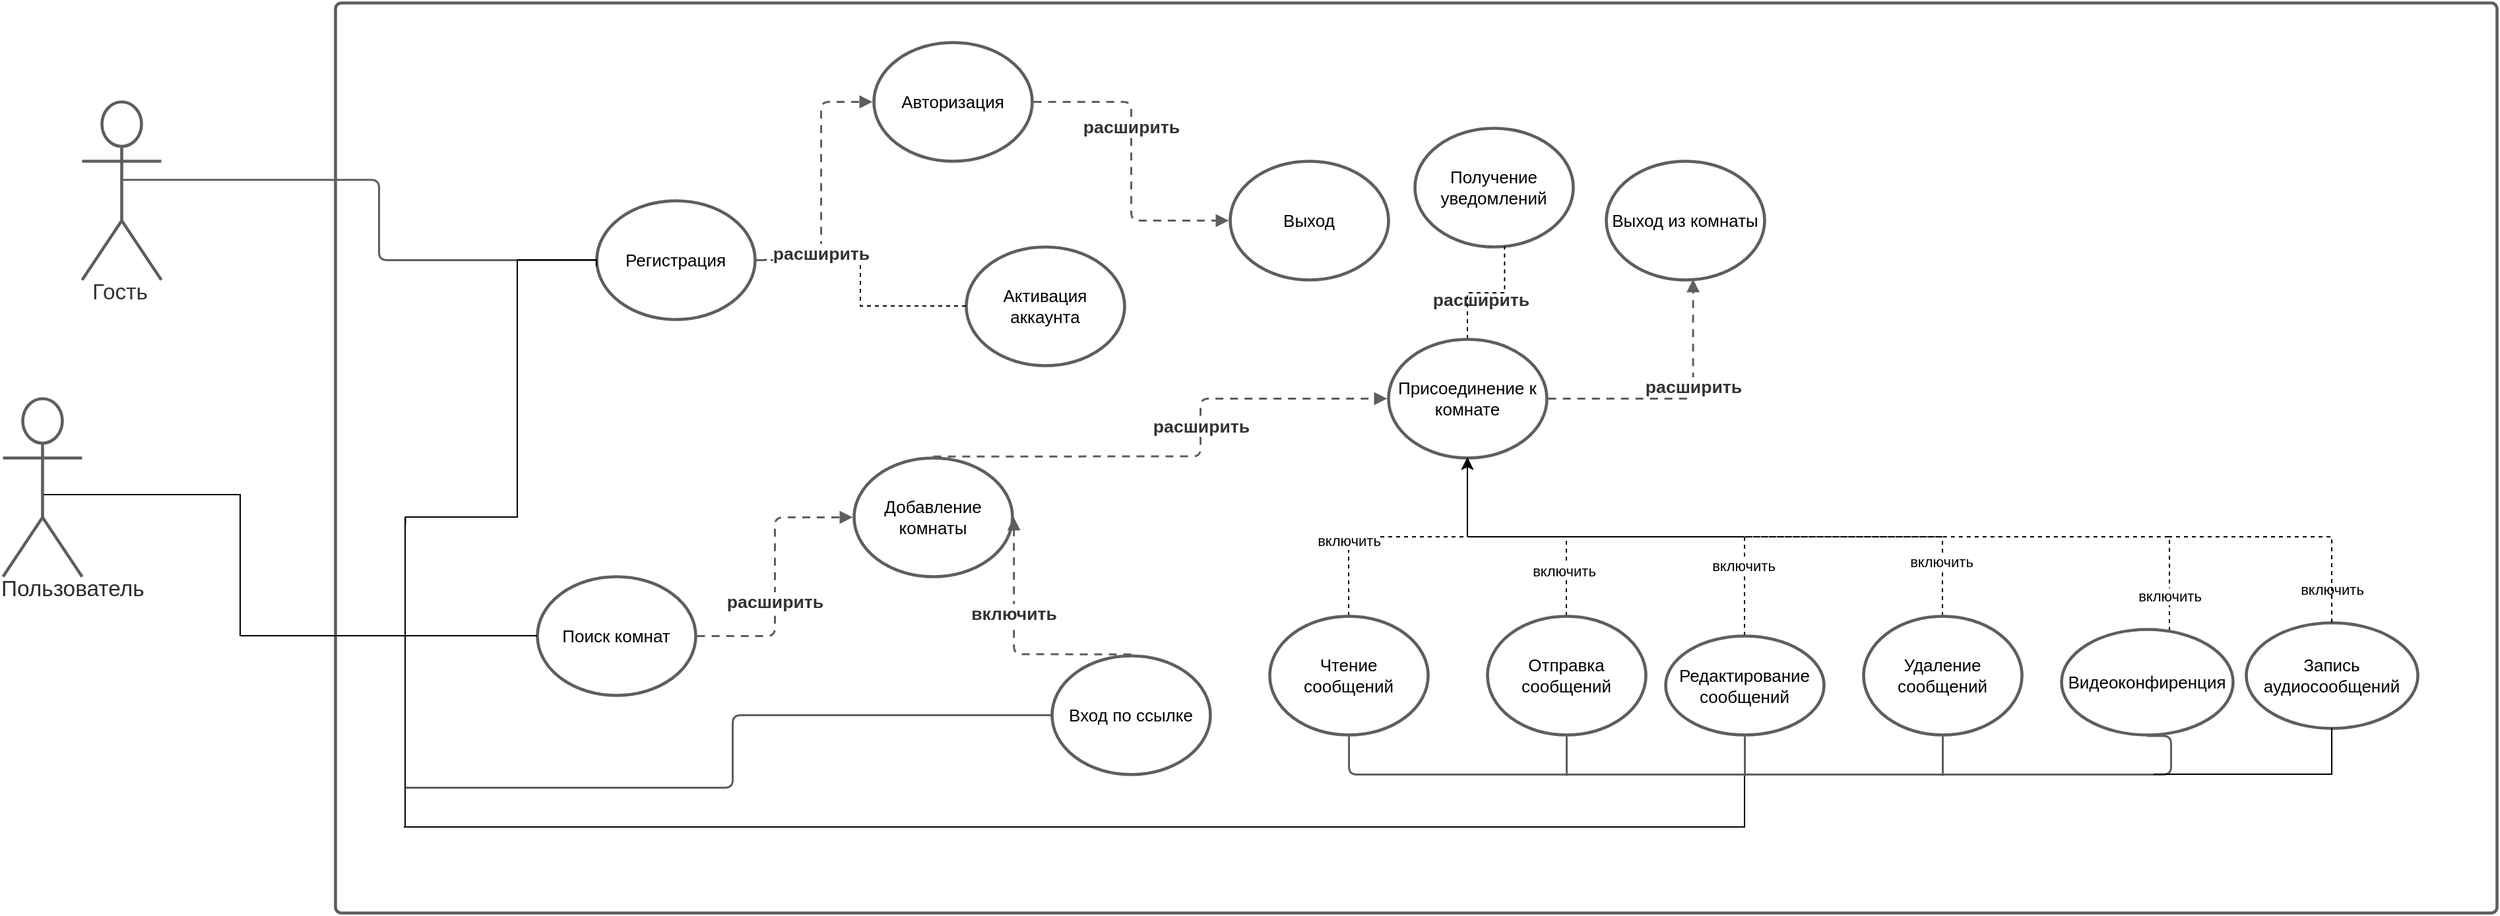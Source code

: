 <mxfile version="18.0.6" type="device"><diagram id="ae-FF5g_rvtL0XrrNPpV" name="Page-1"><mxGraphModel dx="4063" dy="937" grid="1" gridSize="10" guides="1" tooltips="1" connect="1" arrows="1" fold="1" page="1" pageScale="1" pageWidth="827" pageHeight="1169" math="0" shadow="0"><root><mxCell id="0"/><mxCell id="1" parent="0"/><UserObject label="" lucidchartObjectId="9Og.Tb~ALNyk" id="n9SEGxGFi5LksIoqUAB8-1"><mxCell style="html=1;overflow=block;blockSpacing=1;whiteSpace=wrap;container=1;pointerEvents=0;collapsible=0;recursiveResize=0;fontSize=13;spacing=0;strokeColor=#5e5e5e;strokeOpacity=100;fillOpacity=0;rounded=1;absoluteArcSize=1;arcSize=9;fillColor=#000000;strokeWidth=2.3;" parent="1" vertex="1"><mxGeometry x="402" y="1215" width="1638" height="690" as="geometry"/></mxCell></UserObject><mxCell id="n9SEGxGFi5LksIoqUAB8-48" style="edgeStyle=orthogonalEdgeStyle;rounded=0;orthogonalLoop=1;jettySize=auto;html=1;endArrow=none;endFill=0;" parent="n9SEGxGFi5LksIoqUAB8-1" edge="1"><mxGeometry relative="1" as="geometry"><mxPoint x="52.478" y="630" as="sourcePoint"/><mxPoint x="1071.52" y="585" as="targetPoint"/><Array as="points"><mxPoint x="53" y="625"/><mxPoint x="1068" y="625"/><mxPoint x="1068" y="585"/></Array></mxGeometry></mxCell><mxCell id="n9SEGxGFi5LksIoqUAB8-40" value="" style="line;strokeWidth=1;direction=south;html=1;perimeter=backbonePerimeter;points=[];outlineConnect=0;" parent="n9SEGxGFi5LksIoqUAB8-1" vertex="1"><mxGeometry x="48" y="390" width="10" height="240" as="geometry"/></mxCell><mxCell id="n9SEGxGFi5LksIoqUAB8-60" value="" style="rounded=0;whiteSpace=wrap;html=1;strokeWidth=1;strokeColor=#FFFFFF;" parent="n9SEGxGFi5LksIoqUAB8-1" vertex="1"><mxGeometry x="28" y="626" width="98" height="40" as="geometry"/></mxCell><UserObject label="Запись аудиосообщений" lucidchartObjectId="1Xg.Fvrq2ihq" id="_nPK8WByaUqYz5-6ilIS-1"><mxCell style="html=1;overflow=block;blockSpacing=1;whiteSpace=wrap;ellipse;fontSize=13;spacing=3.8;strokeColor=#5e5e5e;strokeOpacity=100;rounded=1;absoluteArcSize=1;arcSize=9;strokeWidth=2.3;" parent="n9SEGxGFi5LksIoqUAB8-1" vertex="1"><mxGeometry x="1448" y="470" width="130" height="80" as="geometry"/></mxCell></UserObject><mxCell id="_nPK8WByaUqYz5-6ilIS-4" value="включить" style="edgeLabel;html=1;align=center;verticalAlign=middle;resizable=0;points=[];" parent="n9SEGxGFi5LksIoqUAB8-1" vertex="1" connectable="0"><mxGeometry x="1513" y="445.002" as="geometry"/></mxCell><UserObject label="Авторизация" lucidchartObjectId="EQg.Ys5s7D3H" id="n9SEGxGFi5LksIoqUAB8-7"><mxCell style="html=1;overflow=block;blockSpacing=1;whiteSpace=wrap;ellipse;fontSize=13;spacing=3.8;strokeColor=#5e5e5e;strokeOpacity=100;rounded=1;absoluteArcSize=1;arcSize=9;strokeWidth=2.3;" parent="n9SEGxGFi5LksIoqUAB8-1" vertex="1"><mxGeometry x="408" y="30" width="120" height="90" as="geometry"/></mxCell></UserObject><UserObject label="Активация аккаунта" lucidchartObjectId="EQg.Ys5s7D3H" id="_nPK8WByaUqYz5-6ilIS-7"><mxCell style="html=1;overflow=block;blockSpacing=1;whiteSpace=wrap;ellipse;fontSize=13;spacing=3.8;strokeColor=#5e5e5e;strokeOpacity=100;rounded=1;absoluteArcSize=1;arcSize=9;strokeWidth=2.3;" parent="n9SEGxGFi5LksIoqUAB8-1" vertex="1"><mxGeometry x="478" y="185" width="120" height="90" as="geometry"/></mxCell></UserObject><UserObject label="Получение уведомлений" lucidchartObjectId="HVg.kNYvK9dn" id="_nPK8WByaUqYz5-6ilIS-10"><mxCell style="html=1;overflow=block;blockSpacing=1;whiteSpace=wrap;ellipse;fontSize=13;spacing=3.8;strokeColor=#5e5e5e;strokeOpacity=100;rounded=1;absoluteArcSize=1;arcSize=9;strokeWidth=2.3;" parent="n9SEGxGFi5LksIoqUAB8-1" vertex="1"><mxGeometry x="818" y="95" width="120" height="90" as="geometry"/></mxCell></UserObject><mxCell id="_nPK8WByaUqYz5-6ilIS-12" value="расширить" style="text;html=1;resizable=0;labelBackgroundColor=default;align=center;verticalAlign=middle;fontStyle=1;fontColor=#333333;fontSize=13.3;" parent="n9SEGxGFi5LksIoqUAB8-1" vertex="1"><mxGeometry x="868.004" y="225.001" as="geometry"/></mxCell><UserObject label="Гость" lucidchartObjectId="MOg.7B4SNU0R" id="n9SEGxGFi5LksIoqUAB8-2"><mxCell style="html=1;overflow=block;blockSpacing=1;shape=umlActor;labelPosition=center;verticalLabelPosition=bottom;verticalAlign=top;whiteSpace=nowrap;fontSize=16.7;fontColor=#333333;spacing=0;strokeColor=#5e5e5e;strokeOpacity=100;rounded=1;absoluteArcSize=1;arcSize=9;strokeWidth=2.3;" parent="1" vertex="1"><mxGeometry x="210" y="1290" width="60" height="135" as="geometry"/></mxCell></UserObject><mxCell id="n9SEGxGFi5LksIoqUAB8-47" style="edgeStyle=orthogonalEdgeStyle;rounded=0;orthogonalLoop=1;jettySize=auto;html=1;endArrow=none;endFill=0;exitX=0.496;exitY=0.514;exitDx=0;exitDy=0;exitPerimeter=0;" parent="1" source="n9SEGxGFi5LksIoqUAB8-3" edge="1"><mxGeometry relative="1" as="geometry"><mxPoint x="210" y="1587.506" as="sourcePoint"/><mxPoint x="454.5" y="1695" as="targetPoint"/><Array as="points"><mxPoint x="180" y="1588"/><mxPoint x="330" y="1588"/><mxPoint x="330" y="1695"/></Array></mxGeometry></mxCell><UserObject label="Пользователь" lucidchartObjectId="SOg.0S.ahMl~" id="n9SEGxGFi5LksIoqUAB8-3"><mxCell style="html=1;overflow=block;blockSpacing=1;shape=umlActor;labelPosition=center;verticalLabelPosition=bottom;verticalAlign=top;whiteSpace=nowrap;fontSize=16.7;fontColor=#282c33;spacing=0;strokeColor=#5e5e5e;strokeOpacity=100;fillOpacity=0;rounded=1;absoluteArcSize=1;arcSize=9;fillColor=#000000;strokeWidth=2.3;" parent="1" vertex="1"><mxGeometry x="150" y="1515" width="60" height="135" as="geometry"/></mxCell></UserObject><mxCell id="_nPK8WByaUqYz5-6ilIS-8" style="edgeStyle=orthogonalEdgeStyle;rounded=0;orthogonalLoop=1;jettySize=auto;html=1;entryX=0;entryY=0.5;entryDx=0;entryDy=0;endArrow=none;endFill=0;dashed=1;" parent="1" source="n9SEGxGFi5LksIoqUAB8-4" target="_nPK8WByaUqYz5-6ilIS-7" edge="1"><mxGeometry relative="1" as="geometry"/></mxCell><UserObject label="Регистрация" lucidchartObjectId="8Pg.1kZd.P.v" id="n9SEGxGFi5LksIoqUAB8-4"><mxCell style="html=1;overflow=block;blockSpacing=1;whiteSpace=wrap;ellipse;fontSize=13;spacing=3.8;strokeColor=#5e5e5e;strokeOpacity=100;rounded=1;absoluteArcSize=1;arcSize=9;strokeWidth=2.3;" parent="1" vertex="1"><mxGeometry x="600" y="1365" width="120" height="90" as="geometry"/></mxCell></UserObject><UserObject label="" lucidchartObjectId="CQg.hSLnhHfH" id="n9SEGxGFi5LksIoqUAB8-5"><mxCell style="html=1;jettySize=18;whiteSpace=wrap;fontSize=13;strokeColor=#5E5E5E;dashed=1;fixDash=1;dashPattern=6 5;strokeWidth=1.5;rounded=1;arcSize=12;edgeStyle=orthogonalEdgeStyle;startArrow=none;endArrow=block;endFill=1;exitX=1.009;exitY=0.5;exitPerimeter=0;entryX=-0.009;entryY=0.5;entryPerimeter=0;" parent="1" source="n9SEGxGFi5LksIoqUAB8-4" target="n9SEGxGFi5LksIoqUAB8-7" edge="1"><mxGeometry width="100" height="100" relative="1" as="geometry"><Array as="points"><mxPoint x="770" y="1410"/><mxPoint x="770" y="1290"/></Array></mxGeometry></mxCell></UserObject><mxCell id="n9SEGxGFi5LksIoqUAB8-6" value="расширить" style="text;html=1;resizable=0;labelBackgroundColor=default;align=center;verticalAlign=middle;fontStyle=1;fontColor=#333333;fontSize=13.3;" parent="n9SEGxGFi5LksIoqUAB8-5" vertex="1"><mxGeometry x="-0.422" relative="1" as="geometry"><mxPoint y="6" as="offset"/></mxGeometry></mxCell><UserObject label="" lucidchartObjectId="QQg.kpGXH9bA" id="n9SEGxGFi5LksIoqUAB8-8"><mxCell style="html=1;jettySize=18;whiteSpace=wrap;fontSize=13;strokeColor=#5E5E5E;dashed=1;fixDash=1;dashPattern=6 5;strokeWidth=1.5;rounded=1;arcSize=12;edgeStyle=orthogonalEdgeStyle;startArrow=none;endArrow=block;endFill=1;exitX=1.009;exitY=0.5;exitPerimeter=0;entryX=-0.009;entryY=0.5;entryPerimeter=0;" parent="1" source="n9SEGxGFi5LksIoqUAB8-7" target="n9SEGxGFi5LksIoqUAB8-10" edge="1"><mxGeometry width="100" height="100" relative="1" as="geometry"><Array as="points"/></mxGeometry></mxCell></UserObject><mxCell id="n9SEGxGFi5LksIoqUAB8-9" value="расширить" style="text;html=1;resizable=0;labelBackgroundColor=default;align=center;verticalAlign=middle;fontStyle=1;fontColor=#333333;fontSize=13.3;" parent="n9SEGxGFi5LksIoqUAB8-8" vertex="1"><mxGeometry x="-0.221" relative="1" as="geometry"/></mxCell><UserObject label="Выход" lucidchartObjectId="RQg._OiSyWKE" id="n9SEGxGFi5LksIoqUAB8-10"><mxCell style="html=1;overflow=block;blockSpacing=1;whiteSpace=wrap;ellipse;fontSize=13;spacing=3.8;strokeColor=#5e5e5e;strokeOpacity=100;rounded=1;absoluteArcSize=1;arcSize=9;strokeWidth=2.3;" parent="1" vertex="1"><mxGeometry x="1080" y="1335" width="120" height="90" as="geometry"/></mxCell></UserObject><UserObject label="" lucidchartObjectId="iTg.N7Ym.GBv" id="n9SEGxGFi5LksIoqUAB8-11"><mxCell style="html=1;jettySize=18;whiteSpace=wrap;fontSize=13;strokeColor=#5E5E5E;strokeWidth=1.5;rounded=1;arcSize=12;edgeStyle=orthogonalEdgeStyle;startArrow=none;endArrow=none;exitX=0.519;exitY=0.438;exitPerimeter=0;entryX=-0.009;entryY=0.5;entryPerimeter=0;" parent="1" source="n9SEGxGFi5LksIoqUAB8-2" target="n9SEGxGFi5LksIoqUAB8-4" edge="1"><mxGeometry width="100" height="100" relative="1" as="geometry"><Array as="points"/></mxGeometry></mxCell></UserObject><UserObject label="Поиск комнат" lucidchartObjectId="ATg.e.39tT0p" id="n9SEGxGFi5LksIoqUAB8-12"><mxCell style="html=1;overflow=block;blockSpacing=1;whiteSpace=wrap;ellipse;fontSize=13;spacing=3.8;strokeColor=#5e5e5e;strokeOpacity=100;rounded=1;absoluteArcSize=1;arcSize=9;strokeWidth=2.3;" parent="1" vertex="1"><mxGeometry x="555" y="1650" width="120" height="90" as="geometry"/></mxCell></UserObject><UserObject label="" lucidchartObjectId="JTg.WTK8XWUg" id="n9SEGxGFi5LksIoqUAB8-13"><mxCell style="html=1;jettySize=18;whiteSpace=wrap;fontSize=13;strokeColor=#5E5E5E;dashed=1;fixDash=1;dashPattern=6 5;strokeWidth=1.5;rounded=1;arcSize=12;edgeStyle=orthogonalEdgeStyle;startArrow=none;endArrow=block;endFill=1;exitX=1.009;exitY=0.5;exitPerimeter=0;entryX=-0.009;entryY=0.5;entryPerimeter=0;" parent="1" source="n9SEGxGFi5LksIoqUAB8-12" target="n9SEGxGFi5LksIoqUAB8-15" edge="1"><mxGeometry width="100" height="100" relative="1" as="geometry"><Array as="points"/></mxGeometry></mxCell></UserObject><mxCell id="n9SEGxGFi5LksIoqUAB8-14" value="расширить" style="text;html=1;resizable=0;labelBackgroundColor=default;align=center;verticalAlign=middle;fontStyle=1;fontColor=#333333;fontSize=13.3;" parent="n9SEGxGFi5LksIoqUAB8-13" vertex="1"><mxGeometry x="-0.178" relative="1" as="geometry"/></mxCell><UserObject label="Добавление комнаты" lucidchartObjectId="KTg.0Y3oJ1B_" id="n9SEGxGFi5LksIoqUAB8-15"><mxCell style="html=1;overflow=block;blockSpacing=1;whiteSpace=wrap;ellipse;fontSize=13;spacing=3.8;strokeColor=#5e5e5e;strokeOpacity=100;rounded=1;absoluteArcSize=1;arcSize=9;strokeWidth=2.3;" parent="1" vertex="1"><mxGeometry x="795" y="1560" width="120" height="90" as="geometry"/></mxCell></UserObject><UserObject label="Вход по ссылке" lucidchartObjectId="uUg.E2eiksK." id="n9SEGxGFi5LksIoqUAB8-16"><mxCell style="html=1;overflow=block;blockSpacing=1;whiteSpace=wrap;ellipse;fontSize=13;spacing=3.8;strokeColor=#5e5e5e;strokeOpacity=100;rounded=1;absoluteArcSize=1;arcSize=9;strokeWidth=2.3;" parent="1" vertex="1"><mxGeometry x="945" y="1710" width="120" height="90" as="geometry"/></mxCell></UserObject><UserObject label="" lucidchartObjectId="DUg.5v-0lZKx" id="n9SEGxGFi5LksIoqUAB8-17"><mxCell style="html=1;jettySize=18;whiteSpace=wrap;fontSize=13;strokeColor=#5E5E5E;dashed=1;fixDash=1;dashPattern=6 5;strokeWidth=1.5;rounded=1;arcSize=12;edgeStyle=orthogonalEdgeStyle;startArrow=none;endArrow=block;endFill=1;exitX=0.5;exitY=-0.013;exitPerimeter=0;entryX=1.009;entryY=0.5;entryPerimeter=0;" parent="1" source="n9SEGxGFi5LksIoqUAB8-16" target="n9SEGxGFi5LksIoqUAB8-15" edge="1"><mxGeometry width="100" height="100" relative="1" as="geometry"><Array as="points"/></mxGeometry></mxCell></UserObject><mxCell id="n9SEGxGFi5LksIoqUAB8-18" value="включить" style="text;html=1;resizable=0;labelBackgroundColor=default;align=center;verticalAlign=middle;fontStyle=1;fontColor=#333333;fontSize=13.3;" parent="n9SEGxGFi5LksIoqUAB8-17" vertex="1"><mxGeometry x="0.247" relative="1" as="geometry"/></mxCell><UserObject label="" lucidchartObjectId="GVg.8T19LxNp" id="n9SEGxGFi5LksIoqUAB8-19"><mxCell style="html=1;jettySize=18;whiteSpace=wrap;fontSize=13;strokeColor=#5E5E5E;dashed=1;fixDash=1;dashPattern=6 5;strokeWidth=1.5;rounded=1;arcSize=12;edgeStyle=orthogonalEdgeStyle;startArrow=none;endArrow=block;endFill=1;exitX=0.5;exitY=-0.013;exitPerimeter=0;entryX=-0.009;entryY=0.5;entryPerimeter=0;" parent="1" source="n9SEGxGFi5LksIoqUAB8-15" target="n9SEGxGFi5LksIoqUAB8-21" edge="1"><mxGeometry width="100" height="100" relative="1" as="geometry"><Array as="points"/></mxGeometry></mxCell></UserObject><mxCell id="n9SEGxGFi5LksIoqUAB8-20" value="расширить" style="text;html=1;resizable=0;labelBackgroundColor=default;align=center;verticalAlign=middle;fontStyle=1;fontColor=#333333;fontSize=13.3;" parent="n9SEGxGFi5LksIoqUAB8-19" vertex="1"><mxGeometry x="0.165" relative="1" as="geometry"/></mxCell><mxCell id="_nPK8WByaUqYz5-6ilIS-11" style="edgeStyle=orthogonalEdgeStyle;rounded=0;orthogonalLoop=1;jettySize=auto;html=1;entryX=0.568;entryY=0.997;entryDx=0;entryDy=0;entryPerimeter=0;dashed=1;endArrow=none;endFill=0;" parent="1" source="n9SEGxGFi5LksIoqUAB8-21" target="_nPK8WByaUqYz5-6ilIS-10" edge="1"><mxGeometry relative="1" as="geometry"/></mxCell><UserObject label="Присоединение к комнате" lucidchartObjectId="HVg.kNYvK9dn" id="n9SEGxGFi5LksIoqUAB8-21"><mxCell style="html=1;overflow=block;blockSpacing=1;whiteSpace=wrap;ellipse;fontSize=13;spacing=3.8;strokeColor=#5e5e5e;strokeOpacity=100;rounded=1;absoluteArcSize=1;arcSize=9;strokeWidth=2.3;" parent="1" vertex="1"><mxGeometry x="1200" y="1470" width="120" height="90" as="geometry"/></mxCell></UserObject><UserObject label="" lucidchartObjectId="5Vg.V3CDIqph" id="n9SEGxGFi5LksIoqUAB8-22"><mxCell style="html=1;jettySize=18;whiteSpace=wrap;fontSize=13;strokeColor=#5E5E5E;dashed=1;fixDash=1;dashPattern=6 5;strokeWidth=1.5;rounded=1;arcSize=12;edgeStyle=orthogonalEdgeStyle;startArrow=none;endArrow=block;endFill=1;exitX=1.009;exitY=0.5;exitPerimeter=0;entryX=0.548;entryY=0.994;entryPerimeter=0;entryDx=0;entryDy=0;" parent="1" source="n9SEGxGFi5LksIoqUAB8-21" target="n9SEGxGFi5LksIoqUAB8-24" edge="1"><mxGeometry width="100" height="100" relative="1" as="geometry"><Array as="points"/></mxGeometry></mxCell></UserObject><mxCell id="n9SEGxGFi5LksIoqUAB8-23" value="расширить" style="text;html=1;resizable=0;labelBackgroundColor=default;align=center;verticalAlign=middle;fontStyle=1;fontColor=#333333;fontSize=13.3;" parent="n9SEGxGFi5LksIoqUAB8-22" vertex="1"><mxGeometry x="0.185" relative="1" as="geometry"/></mxCell><UserObject label="Выход из комнаты" lucidchartObjectId="7Vg.iceVIDSj" id="n9SEGxGFi5LksIoqUAB8-24"><mxCell style="html=1;overflow=block;blockSpacing=1;whiteSpace=wrap;ellipse;fontSize=13;spacing=3.8;strokeColor=#5e5e5e;strokeOpacity=100;rounded=1;absoluteArcSize=1;arcSize=9;strokeWidth=2.3;" parent="1" vertex="1"><mxGeometry x="1365" y="1335" width="120" height="90" as="geometry"/></mxCell></UserObject><mxCell id="n9SEGxGFi5LksIoqUAB8-50" style="edgeStyle=orthogonalEdgeStyle;rounded=0;orthogonalLoop=1;jettySize=auto;html=1;endArrow=classic;endFill=1;dashed=1;" parent="1" source="n9SEGxGFi5LksIoqUAB8-25" target="n9SEGxGFi5LksIoqUAB8-21" edge="1"><mxGeometry relative="1" as="geometry"/></mxCell><mxCell id="n9SEGxGFi5LksIoqUAB8-55" value="включить" style="edgeLabel;html=1;align=center;verticalAlign=middle;resizable=0;points=[];" parent="n9SEGxGFi5LksIoqUAB8-50" vertex="1" connectable="0"><mxGeometry x="-0.458" relative="1" as="geometry"><mxPoint as="offset"/></mxGeometry></mxCell><UserObject label="Чтение сообщений" lucidchartObjectId="kXg.FhJpXs72" id="n9SEGxGFi5LksIoqUAB8-25"><mxCell style="html=1;overflow=block;blockSpacing=1;whiteSpace=wrap;ellipse;fontSize=13;spacing=3.8;strokeColor=#5e5e5e;strokeOpacity=100;rounded=1;absoluteArcSize=1;arcSize=9;strokeWidth=2.3;" parent="1" vertex="1"><mxGeometry x="1110" y="1680" width="120" height="90" as="geometry"/></mxCell></UserObject><mxCell id="n9SEGxGFi5LksIoqUAB8-51" style="edgeStyle=orthogonalEdgeStyle;rounded=0;orthogonalLoop=1;jettySize=auto;html=1;entryX=0.5;entryY=1;entryDx=0;entryDy=0;endArrow=classic;endFill=1;dashed=1;" parent="1" source="n9SEGxGFi5LksIoqUAB8-26" target="n9SEGxGFi5LksIoqUAB8-21" edge="1"><mxGeometry relative="1" as="geometry"/></mxCell><mxCell id="n9SEGxGFi5LksIoqUAB8-56" value="включить" style="edgeLabel;html=1;align=center;verticalAlign=middle;resizable=0;points=[];" parent="n9SEGxGFi5LksIoqUAB8-51" vertex="1" connectable="0"><mxGeometry x="-0.647" y="2" relative="1" as="geometry"><mxPoint as="offset"/></mxGeometry></mxCell><UserObject label="Отправка сообщений" lucidchartObjectId="rXg.osLlYe4n" id="n9SEGxGFi5LksIoqUAB8-26"><mxCell style="html=1;overflow=block;blockSpacing=1;whiteSpace=wrap;ellipse;fontSize=13;spacing=3.8;strokeColor=#5e5e5e;strokeOpacity=100;rounded=1;absoluteArcSize=1;arcSize=9;strokeWidth=2.3;" parent="1" vertex="1"><mxGeometry x="1275" y="1680" width="120" height="90" as="geometry"/></mxCell></UserObject><mxCell id="n9SEGxGFi5LksIoqUAB8-52" style="edgeStyle=orthogonalEdgeStyle;rounded=0;orthogonalLoop=1;jettySize=auto;html=1;entryX=0.5;entryY=1;entryDx=0;entryDy=0;endArrow=classic;endFill=1;dashed=1;" parent="1" source="n9SEGxGFi5LksIoqUAB8-27" target="n9SEGxGFi5LksIoqUAB8-21" edge="1"><mxGeometry relative="1" as="geometry"><Array as="points"><mxPoint x="1470" y="1620"/><mxPoint x="1260" y="1620"/></Array></mxGeometry></mxCell><mxCell id="n9SEGxGFi5LksIoqUAB8-57" value="включить" style="edgeLabel;html=1;align=center;verticalAlign=middle;resizable=0;points=[];" parent="n9SEGxGFi5LksIoqUAB8-52" vertex="1" connectable="0"><mxGeometry x="-0.694" y="1" relative="1" as="geometry"><mxPoint as="offset"/></mxGeometry></mxCell><UserObject label="Редактирование сообщений" lucidchartObjectId="AXg.bC2XdYKb" id="n9SEGxGFi5LksIoqUAB8-27"><mxCell style="html=1;overflow=block;blockSpacing=1;whiteSpace=wrap;ellipse;fontSize=13;spacing=3.8;strokeColor=#5e5e5e;strokeOpacity=100;rounded=1;absoluteArcSize=1;arcSize=9;strokeWidth=2.3;" parent="1" vertex="1"><mxGeometry x="1410" y="1695" width="120" height="75" as="geometry"/></mxCell></UserObject><mxCell id="n9SEGxGFi5LksIoqUAB8-53" style="edgeStyle=orthogonalEdgeStyle;rounded=0;orthogonalLoop=1;jettySize=auto;html=1;endArrow=classic;endFill=1;dashed=1;" parent="1" source="n9SEGxGFi5LksIoqUAB8-28" target="n9SEGxGFi5LksIoqUAB8-21" edge="1"><mxGeometry relative="1" as="geometry"><Array as="points"><mxPoint x="1620" y="1620"/><mxPoint x="1260" y="1620"/></Array></mxGeometry></mxCell><mxCell id="n9SEGxGFi5LksIoqUAB8-58" value="включить" style="edgeLabel;html=1;align=center;verticalAlign=middle;resizable=0;points=[];" parent="n9SEGxGFi5LksIoqUAB8-53" vertex="1" connectable="0"><mxGeometry x="-0.83" y="1" relative="1" as="geometry"><mxPoint as="offset"/></mxGeometry></mxCell><UserObject label="Удаление сообщений" lucidchartObjectId="QXg.D38K6SSH" id="n9SEGxGFi5LksIoqUAB8-28"><mxCell style="html=1;overflow=block;blockSpacing=1;whiteSpace=wrap;ellipse;fontSize=13;spacing=3.8;strokeColor=#5e5e5e;strokeOpacity=100;rounded=1;absoluteArcSize=1;arcSize=9;strokeWidth=2.3;" parent="1" vertex="1"><mxGeometry x="1560" y="1680" width="120" height="90" as="geometry"/></mxCell></UserObject><mxCell id="n9SEGxGFi5LksIoqUAB8-54" style="edgeStyle=orthogonalEdgeStyle;rounded=0;orthogonalLoop=1;jettySize=auto;html=1;entryX=0.5;entryY=1;entryDx=0;entryDy=0;endArrow=classic;endFill=1;dashed=1;" parent="1" source="n9SEGxGFi5LksIoqUAB8-29" target="n9SEGxGFi5LksIoqUAB8-21" edge="1"><mxGeometry relative="1" as="geometry"><Array as="points"><mxPoint x="1792" y="1620"/><mxPoint x="1260" y="1620"/></Array></mxGeometry></mxCell><mxCell id="n9SEGxGFi5LksIoqUAB8-59" value="включить" style="edgeLabel;html=1;align=center;verticalAlign=middle;resizable=0;points=[];" parent="n9SEGxGFi5LksIoqUAB8-54" vertex="1" connectable="0"><mxGeometry x="-0.919" relative="1" as="geometry"><mxPoint as="offset"/></mxGeometry></mxCell><UserObject label="Видеоконфиренция" lucidchartObjectId="1Xg.Fvrq2ihq" id="n9SEGxGFi5LksIoqUAB8-29"><mxCell style="html=1;overflow=block;blockSpacing=1;whiteSpace=wrap;ellipse;fontSize=13;spacing=3.8;strokeColor=#5e5e5e;strokeOpacity=100;rounded=1;absoluteArcSize=1;arcSize=9;strokeWidth=2.3;" parent="1" vertex="1"><mxGeometry x="1710" y="1690" width="130" height="80" as="geometry"/></mxCell></UserObject><UserObject label="" lucidchartObjectId="LYg.od9f7MxR" id="n9SEGxGFi5LksIoqUAB8-30"><mxCell style="html=1;jettySize=18;whiteSpace=wrap;fontSize=13;strokeColor=#5E5E5E;strokeWidth=1.5;rounded=1;arcSize=12;edgeStyle=orthogonalEdgeStyle;startArrow=none;endArrow=none;exitX=0.5;exitY=1.013;exitPerimeter=0;entryX=0.5;entryY=1.01;entryPerimeter=0;" parent="1" source="n9SEGxGFi5LksIoqUAB8-25" target="n9SEGxGFi5LksIoqUAB8-29" edge="1"><mxGeometry width="100" height="100" relative="1" as="geometry"><Array as="points"><mxPoint x="1170" y="1800"/><mxPoint x="1793" y="1800"/></Array></mxGeometry></mxCell></UserObject><UserObject label="" lucidchartObjectId="OYg.637l~a8y" id="n9SEGxGFi5LksIoqUAB8-31"><mxCell style="html=1;jettySize=18;whiteSpace=wrap;fontSize=13;strokeColor=#5E5E5E;strokeWidth=1.5;rounded=1;arcSize=12;edgeStyle=orthogonalEdgeStyle;startArrow=none;endArrow=none;exitX=0.5;exitY=1.013;exitPerimeter=0;" parent="1" source="n9SEGxGFi5LksIoqUAB8-26" edge="1"><mxGeometry width="100" height="100" relative="1" as="geometry"><Array as="points"/><mxPoint x="1335" y="1801" as="targetPoint"/></mxGeometry></mxCell></UserObject><UserObject label="" lucidchartObjectId="PYg.tLVSZ3d0" id="n9SEGxGFi5LksIoqUAB8-32"><mxCell style="html=1;jettySize=18;whiteSpace=wrap;fontSize=13;strokeColor=#5E5E5E;strokeWidth=1.5;rounded=1;arcSize=12;edgeStyle=orthogonalEdgeStyle;startArrow=none;endArrow=none;exitX=0.5;exitY=1.015;exitPerimeter=0;" parent="1" source="n9SEGxGFi5LksIoqUAB8-27" edge="1"><mxGeometry width="100" height="100" relative="1" as="geometry"><Array as="points"/><mxPoint x="1470" y="1801" as="targetPoint"/></mxGeometry></mxCell></UserObject><UserObject label="" lucidchartObjectId="QYg.Hj~tJDUJ" id="n9SEGxGFi5LksIoqUAB8-33"><mxCell style="html=1;jettySize=18;whiteSpace=wrap;fontSize=13;strokeColor=#5E5E5E;strokeWidth=1.5;rounded=1;arcSize=12;edgeStyle=orthogonalEdgeStyle;startArrow=none;endArrow=none;exitX=0.5;exitY=1.013;exitPerimeter=0;" parent="1" source="n9SEGxGFi5LksIoqUAB8-28" edge="1"><mxGeometry width="100" height="100" relative="1" as="geometry"><Array as="points"/><mxPoint x="1620" y="1801" as="targetPoint"/></mxGeometry></mxCell></UserObject><UserObject label="" lucidchartObjectId="JTg.WTK8XWUg" id="n9SEGxGFi5LksIoqUAB8-42"><mxCell style="html=1;jettySize=18;whiteSpace=wrap;fontSize=13;strokeColor=#5E5E5E;fixDash=1;strokeWidth=1.5;rounded=1;arcSize=12;edgeStyle=orthogonalEdgeStyle;startArrow=none;endArrow=none;endFill=0;" parent="1" source="n9SEGxGFi5LksIoqUAB8-40" target="n9SEGxGFi5LksIoqUAB8-16" edge="1"><mxGeometry width="100" height="100" relative="1" as="geometry"><Array as="points"><mxPoint x="703" y="1810"/><mxPoint x="703" y="1755"/></Array><mxPoint x="460.0" y="1799" as="sourcePoint"/><mxPoint x="577.84" y="1709" as="targetPoint"/></mxGeometry></mxCell></UserObject><mxCell id="n9SEGxGFi5LksIoqUAB8-45" style="edgeStyle=orthogonalEdgeStyle;rounded=0;orthogonalLoop=1;jettySize=auto;html=1;entryX=0;entryY=0.5;entryDx=0;entryDy=0;endArrow=none;endFill=0;" parent="1" source="n9SEGxGFi5LksIoqUAB8-40" target="n9SEGxGFi5LksIoqUAB8-12" edge="1"><mxGeometry relative="1" as="geometry"><Array as="points"><mxPoint x="480" y="1695"/><mxPoint x="480" y="1695"/></Array></mxGeometry></mxCell><mxCell id="n9SEGxGFi5LksIoqUAB8-46" style="edgeStyle=orthogonalEdgeStyle;rounded=0;orthogonalLoop=1;jettySize=auto;html=1;endArrow=none;endFill=0;" parent="1" edge="1"><mxGeometry relative="1" as="geometry"><mxPoint x="455.27" y="1610" as="sourcePoint"/><mxPoint x="600" y="1415" as="targetPoint"/><Array as="points"><mxPoint x="455" y="1605"/><mxPoint x="540" y="1605"/><mxPoint x="540" y="1410"/><mxPoint x="600" y="1410"/></Array></mxGeometry></mxCell><mxCell id="_nPK8WByaUqYz5-6ilIS-2" style="edgeStyle=orthogonalEdgeStyle;rounded=0;orthogonalLoop=1;jettySize=auto;html=1;dashed=1;endArrow=none;endFill=0;" parent="1" source="_nPK8WByaUqYz5-6ilIS-1" edge="1"><mxGeometry relative="1" as="geometry"><mxPoint x="1790" y="1620" as="targetPoint"/><Array as="points"><mxPoint x="1915" y="1620"/></Array></mxGeometry></mxCell><mxCell id="_nPK8WByaUqYz5-6ilIS-3" style="edgeStyle=orthogonalEdgeStyle;rounded=0;orthogonalLoop=1;jettySize=auto;html=1;endArrow=none;endFill=0;" parent="1" source="_nPK8WByaUqYz5-6ilIS-1" edge="1"><mxGeometry relative="1" as="geometry"><mxPoint x="1780" y="1800" as="targetPoint"/><Array as="points"><mxPoint x="1915" y="1800"/></Array></mxGeometry></mxCell></root></mxGraphModel></diagram></mxfile>